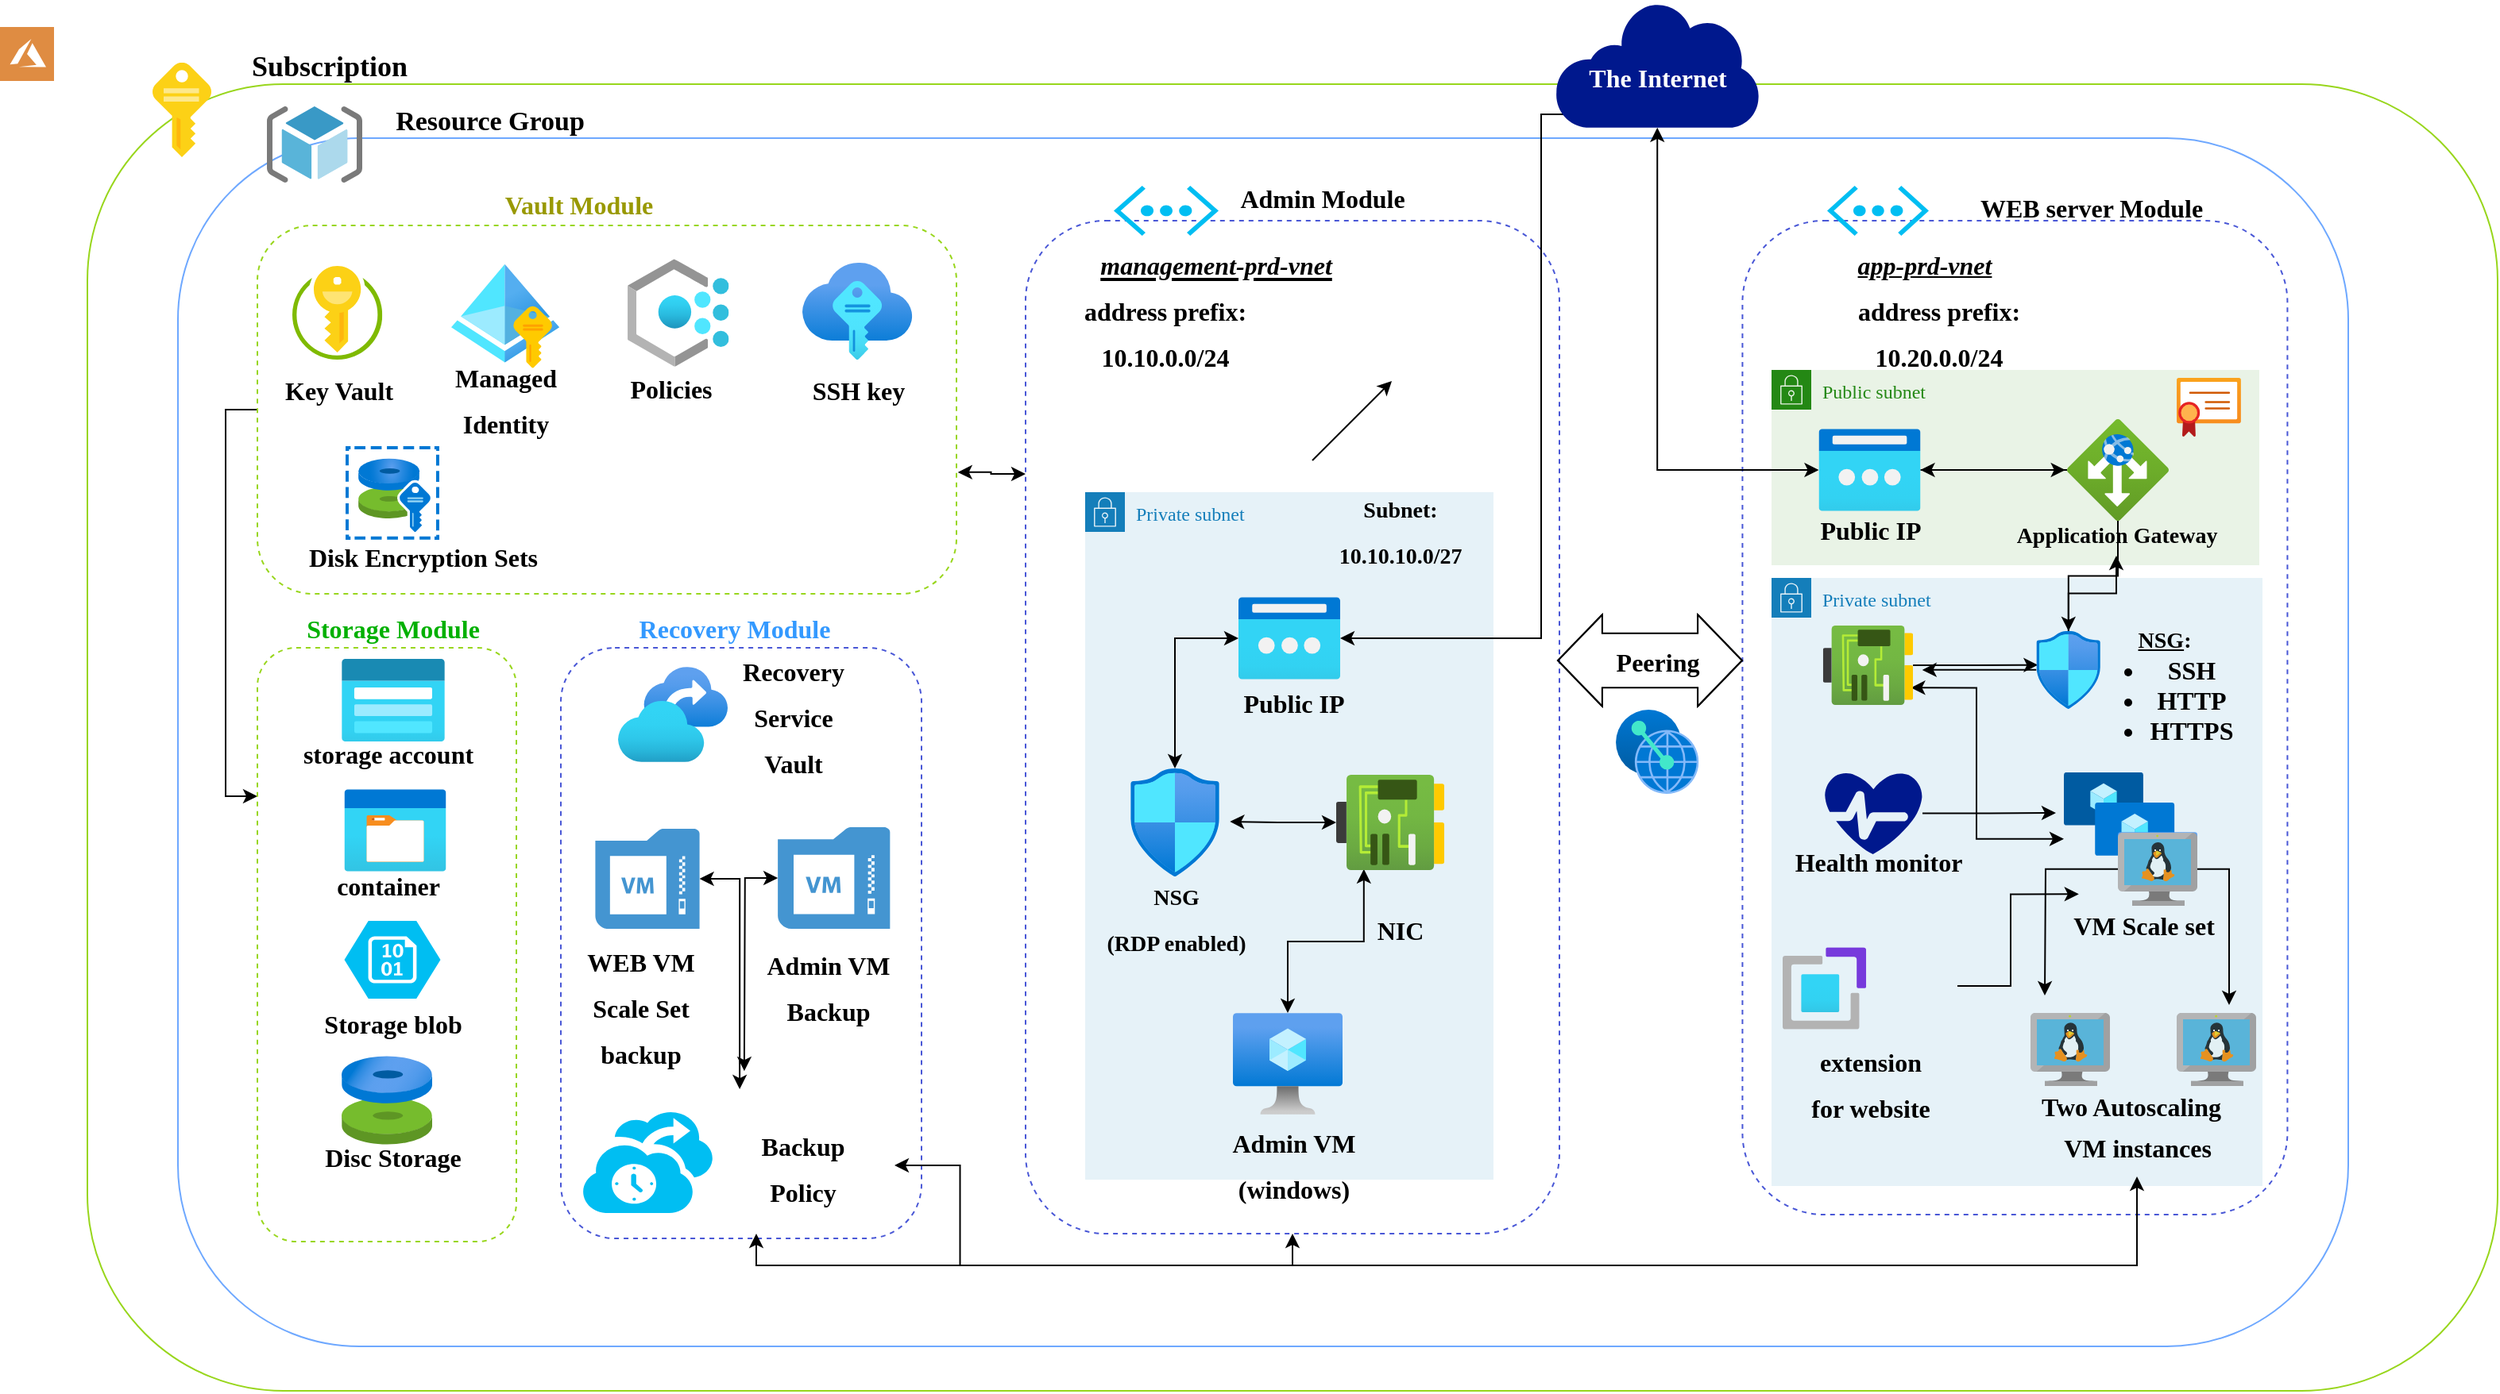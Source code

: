 <mxfile version="17.4.0" type="github">
  <diagram id="0u1oMXUC31BcrS0hXZJ0" name="Page-1">
    <mxGraphModel dx="1803" dy="1091" grid="0" gridSize="10" guides="1" tooltips="1" connect="1" arrows="1" fold="1" page="1" pageScale="1" pageWidth="1600" pageHeight="900" background="#ffffff" math="0" shadow="0">
      <root>
        <mxCell id="0" />
        <mxCell id="1" parent="0" />
        <mxCell id="B8iE8iphhaeYc5RQPvvE-131" value="Private subnet" style="points=[[0,0],[0.25,0],[0.5,0],[0.75,0],[1,0],[1,0.25],[1,0.5],[1,0.75],[1,1],[0.75,1],[0.5,1],[0.25,1],[0,1],[0,0.75],[0,0.5],[0,0.25]];outlineConnect=0;gradientColor=none;html=1;whiteSpace=wrap;fontSize=12;fontStyle=0;container=1;pointerEvents=0;collapsible=0;recursiveResize=0;shape=mxgraph.aws4.group;grIcon=mxgraph.aws4.group_security_group;grStroke=0;strokeColor=#147EBA;fillColor=#E6F2F8;verticalAlign=top;align=left;spacingLeft=30;fontColor=#147EBA;dashed=0;shadow=0;glass=0;fontFamily=Tahoma;" vertex="1" parent="1">
          <mxGeometry x="1115" y="367" width="309" height="383" as="geometry" />
        </mxCell>
        <mxCell id="B8iE8iphhaeYc5RQPvvE-126" value="Public subnet" style="points=[[0,0],[0.25,0],[0.5,0],[0.75,0],[1,0],[1,0.25],[1,0.5],[1,0.75],[1,1],[0.75,1],[0.5,1],[0.25,1],[0,1],[0,0.75],[0,0.5],[0,0.25]];outlineConnect=0;gradientColor=none;html=1;whiteSpace=wrap;fontSize=12;fontStyle=0;container=1;pointerEvents=0;collapsible=0;recursiveResize=0;shape=mxgraph.aws4.group;grIcon=mxgraph.aws4.group_security_group;grStroke=0;strokeColor=#248814;fillColor=#E9F3E6;verticalAlign=top;align=left;spacingLeft=30;fontColor=#248814;dashed=0;shadow=0;glass=0;fontFamily=Tahoma;" vertex="1" parent="1">
          <mxGeometry x="1115" y="236" width="307" height="123" as="geometry" />
        </mxCell>
        <mxCell id="B8iE8iphhaeYc5RQPvvE-2" value="" style="rounded=1;whiteSpace=wrap;html=1;fillColor=none;strokeColor=#6EA8FF;" vertex="1" parent="1">
          <mxGeometry x="112" y="90" width="1366" height="761" as="geometry" />
        </mxCell>
        <mxCell id="B8iE8iphhaeYc5RQPvvE-99" value="Private subnet" style="points=[[0,0],[0.25,0],[0.5,0],[0.75,0],[1,0],[1,0.25],[1,0.5],[1,0.75],[1,1],[0.75,1],[0.5,1],[0.25,1],[0,1],[0,0.75],[0,0.5],[0,0.25]];outlineConnect=0;gradientColor=none;html=1;whiteSpace=wrap;fontSize=12;fontStyle=0;container=1;pointerEvents=0;collapsible=0;recursiveResize=0;shape=mxgraph.aws4.group;grIcon=mxgraph.aws4.group_security_group;grStroke=0;strokeColor=#147EBA;fillColor=#E6F2F8;verticalAlign=top;align=left;spacingLeft=30;fontColor=#147EBA;dashed=0;fontFamily=Tahoma;" vertex="1" parent="1">
          <mxGeometry x="683" y="313" width="257" height="433" as="geometry" />
        </mxCell>
        <mxCell id="B8iE8iphhaeYc5RQPvvE-79" value="" style="rounded=1;whiteSpace=wrap;html=1;dashed=1;fontFamily=Tahoma;fontSize=16;fontColor=#000000;strokeColor=#4957D6;fillColor=none;" vertex="1" parent="1">
          <mxGeometry x="1096.71" y="142" width="343" height="626" as="geometry" />
        </mxCell>
        <mxCell id="B8iE8iphhaeYc5RQPvvE-3" value="" style="rounded=1;whiteSpace=wrap;html=1;strokeColor=#98D61C;fillColor=none;" vertex="1" parent="1">
          <mxGeometry x="55" y="56" width="1517" height="823" as="geometry" />
        </mxCell>
        <mxCell id="B8iE8iphhaeYc5RQPvvE-177" style="edgeStyle=orthogonalEdgeStyle;rounded=0;orthogonalLoop=1;jettySize=auto;html=1;exitX=0;exitY=0.25;exitDx=0;exitDy=0;entryX=1.002;entryY=0.67;entryDx=0;entryDy=0;entryPerimeter=0;fontFamily=Tahoma;fontSize=16;fontColor=#FFFFFF;startArrow=classic;startFill=1;" edge="1" parent="1" source="B8iE8iphhaeYc5RQPvvE-77" target="B8iE8iphhaeYc5RQPvvE-25">
          <mxGeometry relative="1" as="geometry" />
        </mxCell>
        <mxCell id="B8iE8iphhaeYc5RQPvvE-77" value="" style="rounded=1;whiteSpace=wrap;html=1;dashed=1;fontFamily=Tahoma;fontSize=16;fontColor=#000000;strokeColor=#4957D6;fillColor=none;" vertex="1" parent="1">
          <mxGeometry x="645.5" y="142" width="336" height="638" as="geometry" />
        </mxCell>
        <mxCell id="B8iE8iphhaeYc5RQPvvE-49" value="" style="rounded=1;whiteSpace=wrap;html=1;fontFamily=Courier New;fontSize=16;strokeColor=#4957D6;fillColor=none;dashed=1;" vertex="1" parent="1">
          <mxGeometry x="353" y="411" width="227" height="372" as="geometry" />
        </mxCell>
        <mxCell id="B8iE8iphhaeYc5RQPvvE-70" style="edgeStyle=orthogonalEdgeStyle;rounded=0;orthogonalLoop=1;jettySize=auto;html=1;exitX=0;exitY=0.5;exitDx=0;exitDy=0;entryX=0;entryY=0.25;entryDx=0;entryDy=0;fontFamily=Tahoma;fontSize=16;fontColor=#3399FF;" edge="1" parent="1" source="B8iE8iphhaeYc5RQPvvE-25" target="B8iE8iphhaeYc5RQPvvE-7">
          <mxGeometry relative="1" as="geometry" />
        </mxCell>
        <mxCell id="B8iE8iphhaeYc5RQPvvE-25" value="" style="rounded=1;whiteSpace=wrap;html=1;strokeColor=#98D61C;fillColor=none;dashed=1;" vertex="1" parent="1">
          <mxGeometry x="162" y="145" width="440" height="232" as="geometry" />
        </mxCell>
        <mxCell id="B8iE8iphhaeYc5RQPvvE-4" value="" style="sketch=0;aspect=fixed;html=1;points=[];align=center;image;fontSize=12;image=img/lib/mscae/Key.svg;strokeColor=#98D61C;fillColor=none;" vertex="1" parent="1">
          <mxGeometry x="96" y="42.32" width="37" height="59.68" as="geometry" />
        </mxCell>
        <mxCell id="B8iE8iphhaeYc5RQPvvE-5" value="" style="sketch=0;aspect=fixed;html=1;points=[];align=center;image;fontSize=12;image=img/lib/mscae/Key_Vaults.svg;strokeColor=#98D61C;fillColor=none;" vertex="1" parent="1">
          <mxGeometry x="184" y="170.5" width="56.64" height="59" as="geometry" />
        </mxCell>
        <mxCell id="B8iE8iphhaeYc5RQPvvE-6" value="" style="sketch=0;aspect=fixed;html=1;points=[];align=center;image;fontSize=12;image=img/lib/mscae/ResourceGroup.svg;strokeColor=#98D61C;fillColor=none;" vertex="1" parent="1">
          <mxGeometry x="168" y="70" width="60" height="48" as="geometry" />
        </mxCell>
        <mxCell id="B8iE8iphhaeYc5RQPvvE-7" value="" style="rounded=1;whiteSpace=wrap;html=1;strokeColor=#98D61C;fillColor=none;dashed=1;" vertex="1" parent="1">
          <mxGeometry x="162" y="411" width="163" height="374" as="geometry" />
        </mxCell>
        <mxCell id="B8iE8iphhaeYc5RQPvvE-8" value="" style="aspect=fixed;html=1;points=[];align=center;image;fontSize=12;image=img/lib/azure2/identity/Managed_Identities.svg;strokeColor=#98D61C;fillColor=none;" vertex="1" parent="1">
          <mxGeometry x="284" y="168" width="68" height="68" as="geometry" />
        </mxCell>
        <mxCell id="B8iE8iphhaeYc5RQPvvE-12" value="" style="verticalLabelPosition=bottom;html=1;verticalAlign=top;align=center;strokeColor=none;fillColor=#00BEF2;shape=mxgraph.azure.storage_blob;" vertex="1" parent="1">
          <mxGeometry x="216.75" y="583" width="60.5" height="49" as="geometry" />
        </mxCell>
        <mxCell id="B8iE8iphhaeYc5RQPvvE-13" value="" style="aspect=fixed;html=1;points=[];align=center;image;fontSize=12;image=img/lib/azure2/app_services/App_Service_Certificates.svg;strokeColor=#98D61C;fillColor=none;" vertex="1" parent="1">
          <mxGeometry x="1370" y="241" width="40.47" height="37" as="geometry" />
        </mxCell>
        <mxCell id="B8iE8iphhaeYc5RQPvvE-14" value="" style="verticalLabelPosition=bottom;html=1;verticalAlign=top;align=center;strokeColor=none;fillColor=#00BEF2;shape=mxgraph.azure.virtual_network;pointerEvents=1;" vertex="1" parent="1">
          <mxGeometry x="1150" y="120" width="64" height="31.5" as="geometry" />
        </mxCell>
        <mxCell id="B8iE8iphhaeYc5RQPvvE-15" value="" style="verticalLabelPosition=bottom;html=1;verticalAlign=top;align=center;strokeColor=none;fillColor=#00BEF2;shape=mxgraph.azure.virtual_network;pointerEvents=1;" vertex="1" parent="1">
          <mxGeometry x="701" y="120" width="66" height="31.5" as="geometry" />
        </mxCell>
        <mxCell id="B8iE8iphhaeYc5RQPvvE-17" value="" style="aspect=fixed;html=1;points=[];align=center;image;fontSize=12;image=img/lib/azure2/compute/Disks_Classic.svg;strokeColor=#98D61C;fillColor=none;" vertex="1" parent="1">
          <mxGeometry x="215" y="668" width="57.0" height="56.0" as="geometry" />
        </mxCell>
        <mxCell id="B8iE8iphhaeYc5RQPvvE-158" style="edgeStyle=orthogonalEdgeStyle;rounded=0;orthogonalLoop=1;jettySize=auto;html=1;entryX=0.256;entryY=0.99;entryDx=0;entryDy=0;entryPerimeter=0;fontFamily=Tahoma;fontSize=14;fontColor=#000000;startArrow=classic;startFill=1;" edge="1" parent="1" source="B8iE8iphhaeYc5RQPvvE-18" target="B8iE8iphhaeYc5RQPvvE-28">
          <mxGeometry relative="1" as="geometry" />
        </mxCell>
        <mxCell id="B8iE8iphhaeYc5RQPvvE-18" value="" style="aspect=fixed;html=1;points=[];align=center;image;fontSize=12;image=img/lib/azure2/compute/Virtual_Machine.svg;strokeColor=#98D61C;fillColor=none;" vertex="1" parent="1">
          <mxGeometry x="776" y="641" width="69" height="64" as="geometry" />
        </mxCell>
        <mxCell id="B8iE8iphhaeYc5RQPvvE-142" style="edgeStyle=orthogonalEdgeStyle;rounded=0;orthogonalLoop=1;jettySize=auto;html=1;entryX=0.976;entryY=0.783;entryDx=0;entryDy=0;entryPerimeter=0;fontFamily=Tahoma;fontSize=14;fontColor=#000000;startArrow=classic;startFill=1;" edge="1" parent="1" source="B8iE8iphhaeYc5RQPvvE-19" target="B8iE8iphhaeYc5RQPvvE-30">
          <mxGeometry relative="1" as="geometry">
            <Array as="points">
              <mxPoint x="1244" y="531" />
              <mxPoint x="1244" y="436" />
            </Array>
          </mxGeometry>
        </mxCell>
        <mxCell id="B8iE8iphhaeYc5RQPvvE-19" value="" style="aspect=fixed;html=1;points=[];align=center;image;fontSize=12;image=img/lib/azure2/compute/VM_Scale_Sets.svg;strokeColor=#98D61C;fillColor=none;" vertex="1" parent="1">
          <mxGeometry x="1299" y="489.44" width="84" height="84" as="geometry" />
        </mxCell>
        <mxCell id="B8iE8iphhaeYc5RQPvvE-21" value="" style="aspect=fixed;html=1;points=[];align=center;image;fontSize=12;image=img/lib/azure2/general/Storage_Container.svg;strokeColor=#98D61C;fillColor=none;" vertex="1" parent="1">
          <mxGeometry x="216.75" y="500" width="64" height="52" as="geometry" />
        </mxCell>
        <mxCell id="B8iE8iphhaeYc5RQPvvE-24" value="" style="aspect=fixed;html=1;points=[];align=center;image;fontSize=12;image=img/lib/azure2/management_governance/Recovery_Services_Vaults.svg;strokeColor=#98D61C;fillColor=none;" vertex="1" parent="1">
          <mxGeometry x="389" y="423" width="69" height="60" as="geometry" />
        </mxCell>
        <mxCell id="B8iE8iphhaeYc5RQPvvE-159" style="edgeStyle=orthogonalEdgeStyle;rounded=0;orthogonalLoop=1;jettySize=auto;html=1;entryX=1.119;entryY=0.492;entryDx=0;entryDy=0;entryPerimeter=0;fontFamily=Tahoma;fontSize=14;fontColor=#000000;startArrow=classic;startFill=1;" edge="1" parent="1" source="B8iE8iphhaeYc5RQPvvE-28" target="B8iE8iphhaeYc5RQPvvE-29">
          <mxGeometry relative="1" as="geometry" />
        </mxCell>
        <mxCell id="B8iE8iphhaeYc5RQPvvE-28" value="" style="aspect=fixed;html=1;points=[];align=center;image;fontSize=12;image=img/lib/azure2/networking/Network_Interfaces.svg;strokeColor=#98D61C;fillColor=none;" vertex="1" parent="1">
          <mxGeometry x="841" y="491" width="68" height="60" as="geometry" />
        </mxCell>
        <mxCell id="B8iE8iphhaeYc5RQPvvE-29" value="" style="aspect=fixed;html=1;points=[];align=center;image;fontSize=12;image=img/lib/azure2/networking/Network_Security_Groups.svg;strokeColor=#98D61C;fillColor=none;" vertex="1" parent="1">
          <mxGeometry x="711.5" y="487" width="56.0" height="68" as="geometry" />
        </mxCell>
        <mxCell id="B8iE8iphhaeYc5RQPvvE-154" style="edgeStyle=orthogonalEdgeStyle;rounded=0;orthogonalLoop=1;jettySize=auto;html=1;entryX=0.026;entryY=0.437;entryDx=0;entryDy=0;entryPerimeter=0;fontFamily=Tahoma;fontSize=14;fontColor=#000000;" edge="1" parent="1" source="B8iE8iphhaeYc5RQPvvE-30" target="B8iE8iphhaeYc5RQPvvE-31">
          <mxGeometry relative="1" as="geometry" />
        </mxCell>
        <mxCell id="B8iE8iphhaeYc5RQPvvE-30" value="" style="aspect=fixed;html=1;points=[];align=center;image;fontSize=12;image=img/lib/azure2/networking/Network_Interfaces.svg;strokeColor=#98D61C;fillColor=none;" vertex="1" parent="1">
          <mxGeometry x="1147.39" y="397" width="56.67" height="50" as="geometry" />
        </mxCell>
        <mxCell id="B8iE8iphhaeYc5RQPvvE-144" style="edgeStyle=orthogonalEdgeStyle;rounded=0;orthogonalLoop=1;jettySize=auto;html=1;fontFamily=Tahoma;fontSize=14;fontColor=#000000;" edge="1" parent="1" source="B8iE8iphhaeYc5RQPvvE-31" target="B8iE8iphhaeYc5RQPvvE-130">
          <mxGeometry relative="1" as="geometry" />
        </mxCell>
        <mxCell id="B8iE8iphhaeYc5RQPvvE-155" style="edgeStyle=orthogonalEdgeStyle;rounded=0;orthogonalLoop=1;jettySize=auto;html=1;fontFamily=Tahoma;fontSize=14;fontColor=#000000;" edge="1" parent="1" source="B8iE8iphhaeYc5RQPvvE-31">
          <mxGeometry relative="1" as="geometry">
            <mxPoint x="1209.857" y="424.94" as="targetPoint" />
          </mxGeometry>
        </mxCell>
        <mxCell id="B8iE8iphhaeYc5RQPvvE-31" value="" style="aspect=fixed;html=1;points=[];align=center;image;fontSize=12;image=img/lib/azure2/networking/Network_Security_Groups.svg;strokeColor=#98D61C;fillColor=none;" vertex="1" parent="1">
          <mxGeometry x="1281.65" y="400.44" width="40.35" height="49" as="geometry" />
        </mxCell>
        <mxCell id="B8iE8iphhaeYc5RQPvvE-145" style="edgeStyle=orthogonalEdgeStyle;rounded=0;orthogonalLoop=1;jettySize=auto;html=1;fontFamily=Tahoma;fontSize=14;fontColor=#000000;" edge="1" parent="1" source="B8iE8iphhaeYc5RQPvvE-32" target="B8iE8iphhaeYc5RQPvvE-128">
          <mxGeometry relative="1" as="geometry" />
        </mxCell>
        <mxCell id="B8iE8iphhaeYc5RQPvvE-150" style="edgeStyle=orthogonalEdgeStyle;rounded=0;orthogonalLoop=1;jettySize=auto;html=1;fontFamily=Tahoma;fontSize=14;fontColor=#000000;" edge="1" parent="1" source="B8iE8iphhaeYc5RQPvvE-32" target="B8iE8iphhaeYc5RQPvvE-31">
          <mxGeometry relative="1" as="geometry" />
        </mxCell>
        <mxCell id="B8iE8iphhaeYc5RQPvvE-32" value="" style="aspect=fixed;html=1;points=[];align=center;image;fontSize=12;image=img/lib/azure2/networking/Application_Gateways.svg;strokeColor=#98D61C;fillColor=none;" vertex="1" parent="1">
          <mxGeometry x="1301" y="267" width="64" height="64" as="geometry" />
        </mxCell>
        <mxCell id="B8iE8iphhaeYc5RQPvvE-34" value="" style="aspect=fixed;html=1;points=[];align=center;image;fontSize=12;image=img/lib/azure2/management_governance/Policy.svg;strokeColor=#98D61C;fillColor=none;" vertex="1" parent="1">
          <mxGeometry x="395" y="166" width="63.75" height="68" as="geometry" />
        </mxCell>
        <mxCell id="B8iE8iphhaeYc5RQPvvE-35" value="&lt;font style=&quot;font-size: 16px&quot; face=&quot;Tahoma&quot;&gt;Policies&lt;/font&gt;" style="text;strokeColor=none;fillColor=none;html=1;fontSize=24;fontStyle=1;verticalAlign=middle;align=center;" vertex="1" parent="1">
          <mxGeometry x="389" y="236" width="66" height="20" as="geometry" />
        </mxCell>
        <mxCell id="B8iE8iphhaeYc5RQPvvE-36" value="&lt;font style=&quot;font-size: 16px ; line-height: 0.5&quot;&gt;&lt;font face=&quot;Tahoma&quot;&gt;Managed&lt;br&gt;Identity&lt;/font&gt;&lt;br&gt;&lt;/font&gt;" style="text;strokeColor=none;fillColor=none;html=1;fontSize=24;fontStyle=1;verticalAlign=middle;align=center;horizontal=1;" vertex="1" parent="1">
          <mxGeometry x="269" y="236.5" width="97" height="33" as="geometry" />
        </mxCell>
        <mxCell id="B8iE8iphhaeYc5RQPvvE-37" value="" style="aspect=fixed;html=1;points=[];align=center;image;fontSize=12;image=img/lib/azure2/other/SSH_Keys.svg;fontFamily=Courier New;strokeColor=#98D61C;fillColor=none;" vertex="1" parent="1">
          <mxGeometry x="505" y="168.5" width="69.13" height="61" as="geometry" />
        </mxCell>
        <mxCell id="B8iE8iphhaeYc5RQPvvE-38" value="&lt;p style=&quot;line-height: 0 ; font-size: 16px&quot;&gt;&lt;font face=&quot;Tahoma&quot;&gt;SSH key&lt;/font&gt;&lt;/p&gt;" style="text;strokeColor=none;fillColor=none;html=1;fontSize=24;fontStyle=1;verticalAlign=middle;align=center;fontFamily=Courier New;" vertex="1" parent="1">
          <mxGeometry x="489.57" y="229.5" width="100" height="40" as="geometry" />
        </mxCell>
        <mxCell id="B8iE8iphhaeYc5RQPvvE-39" value="" style="aspect=fixed;html=1;points=[];align=center;image;fontSize=12;image=img/lib/azure2/other/Peering_Service.svg;fontFamily=Courier New;strokeColor=#98D61C;fillColor=none;" vertex="1" parent="1">
          <mxGeometry x="1017" y="450" width="52.23" height="53" as="geometry" />
        </mxCell>
        <mxCell id="B8iE8iphhaeYc5RQPvvE-41" value="" style="aspect=fixed;html=1;points=[];align=center;image;fontSize=12;image=img/lib/azure2/storage/Storage_Accounts_Classic.svg;fontFamily=Courier New;strokeColor=#98D61C;fillColor=none;" vertex="1" parent="1">
          <mxGeometry x="215" y="418" width="65" height="52" as="geometry" />
        </mxCell>
        <mxCell id="B8iE8iphhaeYc5RQPvvE-45" value="" style="sketch=0;pointerEvents=1;shadow=0;dashed=0;html=1;strokeColor=none;fillColor=#DF8C42;labelPosition=center;verticalLabelPosition=bottom;verticalAlign=top;align=center;outlineConnect=0;shape=mxgraph.veeam2.azure;fontFamily=Courier New;fontSize=16;" vertex="1" parent="1">
          <mxGeometry y="20" width="34" height="34" as="geometry" />
        </mxCell>
        <mxCell id="B8iE8iphhaeYc5RQPvvE-46" value="" style="verticalLabelPosition=bottom;html=1;verticalAlign=top;align=center;strokeColor=none;fillColor=#00BEF2;shape=mxgraph.azure.backup_service;fontFamily=Courier New;fontSize=16;" vertex="1" parent="1">
          <mxGeometry x="366" y="702" width="83" height="65" as="geometry" />
        </mxCell>
        <mxCell id="B8iE8iphhaeYc5RQPvvE-174" style="edgeStyle=orthogonalEdgeStyle;rounded=0;orthogonalLoop=1;jettySize=auto;html=1;entryX=0.16;entryY=-0.058;entryDx=0;entryDy=0;entryPerimeter=0;fontFamily=Tahoma;fontSize=16;fontColor=#FFFFFF;startArrow=classic;startFill=1;" edge="1" parent="1" source="B8iE8iphhaeYc5RQPvvE-47" target="B8iE8iphhaeYc5RQPvvE-73">
          <mxGeometry relative="1" as="geometry" />
        </mxCell>
        <mxCell id="B8iE8iphhaeYc5RQPvvE-47" value="" style="shadow=0;dashed=0;html=1;strokeColor=none;fillColor=#4495D1;labelPosition=center;verticalLabelPosition=bottom;verticalAlign=top;align=center;outlineConnect=0;shape=mxgraph.veeam.2d.vm_backup;fontFamily=Courier New;fontSize=16;" vertex="1" parent="1">
          <mxGeometry x="374.7" y="525" width="65.59" height="63" as="geometry" />
        </mxCell>
        <mxCell id="B8iE8iphhaeYc5RQPvvE-175" style="edgeStyle=orthogonalEdgeStyle;rounded=0;orthogonalLoop=1;jettySize=auto;html=1;fontFamily=Tahoma;fontSize=16;fontColor=#FFFFFF;startArrow=classic;startFill=1;" edge="1" parent="1" source="B8iE8iphhaeYc5RQPvvE-48">
          <mxGeometry relative="1" as="geometry">
            <mxPoint x="468.429" y="677.571" as="targetPoint" />
          </mxGeometry>
        </mxCell>
        <mxCell id="B8iE8iphhaeYc5RQPvvE-48" value="" style="shadow=0;dashed=0;html=1;strokeColor=none;fillColor=#4495D1;labelPosition=center;verticalLabelPosition=bottom;verticalAlign=top;align=center;outlineConnect=0;shape=mxgraph.veeam.2d.vm_backup;fontFamily=Courier New;fontSize=16;" vertex="1" parent="1">
          <mxGeometry x="489.57" y="524" width="70.6" height="64" as="geometry" />
        </mxCell>
        <mxCell id="B8iE8iphhaeYc5RQPvvE-50" value="&lt;blockquote&gt;&lt;font face=&quot;Tahoma&quot;&gt;&lt;font style=&quot;font-size: 16px&quot;&gt;storage&amp;nbsp;&lt;/font&gt;&lt;font style=&quot;font-size: 16px&quot;&gt;account&lt;/font&gt;&lt;/font&gt;&lt;/blockquote&gt;" style="text;strokeColor=none;fillColor=none;html=1;fontSize=24;fontStyle=1;verticalAlign=middle;align=center;dashed=1;fontFamily=Courier New;" vertex="1" parent="1">
          <mxGeometry x="168.5" y="453" width="150" height="47" as="geometry" />
        </mxCell>
        <mxCell id="B8iE8iphhaeYc5RQPvvE-51" value="&lt;blockquote&gt;&lt;font face=&quot;Tahoma&quot;&gt;&lt;span style=&quot;font-size: 16px&quot;&gt;container&lt;/span&gt;&lt;/font&gt;&lt;/blockquote&gt;" style="text;strokeColor=none;fillColor=none;html=1;fontSize=24;fontStyle=1;verticalAlign=middle;align=center;dashed=1;fontFamily=Courier New;" vertex="1" parent="1">
          <mxGeometry x="168.5" y="536" width="150" height="47" as="geometry" />
        </mxCell>
        <mxCell id="B8iE8iphhaeYc5RQPvvE-52" value="&lt;blockquote&gt;&lt;font face=&quot;Tahoma&quot;&gt;&lt;span style=&quot;font-size: 16px&quot;&gt;Storage blob&lt;/span&gt;&lt;/font&gt;&lt;/blockquote&gt;" style="text;strokeColor=none;fillColor=none;html=1;fontSize=24;fontStyle=1;verticalAlign=middle;align=center;dashed=1;fontFamily=Courier New;" vertex="1" parent="1">
          <mxGeometry x="172" y="623" width="150" height="47" as="geometry" />
        </mxCell>
        <mxCell id="B8iE8iphhaeYc5RQPvvE-53" value="&lt;blockquote&gt;&lt;font face=&quot;Tahoma&quot;&gt;&lt;span style=&quot;font-size: 16px&quot;&gt;Disc Storage&lt;/span&gt;&lt;/font&gt;&lt;/blockquote&gt;" style="text;strokeColor=none;fillColor=none;html=1;fontSize=24;fontStyle=1;verticalAlign=middle;align=center;dashed=1;fontFamily=Courier New;" vertex="1" parent="1">
          <mxGeometry x="172" y="707" width="150" height="47" as="geometry" />
        </mxCell>
        <mxCell id="B8iE8iphhaeYc5RQPvvE-55" value="&lt;font style=&quot;font-size: 16px&quot; color=&quot;#02b002&quot;&gt;Storage Module&lt;/font&gt;" style="text;strokeColor=none;fillColor=none;html=1;fontSize=24;fontStyle=1;verticalAlign=middle;align=center;dashed=1;fontFamily=Tahoma;" vertex="1" parent="1">
          <mxGeometry x="197" y="377" width="100" height="40" as="geometry" />
        </mxCell>
        <mxCell id="B8iE8iphhaeYc5RQPvvE-56" value="&lt;font color=&quot;#999900&quot; style=&quot;font-size: 16px&quot;&gt;Vault Module&lt;/font&gt;" style="text;strokeColor=none;fillColor=none;html=1;fontSize=24;fontStyle=1;verticalAlign=middle;align=center;dashed=1;fontFamily=Tahoma;fontColor=#02B002;" vertex="1" parent="1">
          <mxGeometry x="272" y="102" width="183" height="56" as="geometry" />
        </mxCell>
        <mxCell id="B8iE8iphhaeYc5RQPvvE-62" value="&lt;font style=&quot;font-size: 16px&quot; face=&quot;Tahoma&quot;&gt;Key Vault&lt;/font&gt;" style="text;strokeColor=none;fillColor=none;html=1;fontSize=24;fontStyle=1;verticalAlign=middle;align=center;" vertex="1" parent="1">
          <mxGeometry x="174.64" y="236.5" width="77.36" height="20" as="geometry" />
        </mxCell>
        <mxCell id="B8iE8iphhaeYc5RQPvvE-64" value="" style="aspect=fixed;html=1;points=[];align=center;image;fontSize=12;image=img/lib/azure2/compute/Disk_Encryption_Sets.svg;dashed=1;fontFamily=Tahoma;fontColor=#999900;strokeColor=#4957D6;fillColor=none;" vertex="1" parent="1">
          <mxGeometry x="217.5" y="284" width="59" height="59" as="geometry" />
        </mxCell>
        <mxCell id="B8iE8iphhaeYc5RQPvvE-65" value="&lt;font color=&quot;#000000&quot; style=&quot;font-size: 16px&quot;&gt;Disk Encryption Sets&lt;/font&gt;" style="text;strokeColor=none;fillColor=none;html=1;fontSize=24;fontStyle=1;verticalAlign=middle;align=center;dashed=1;fontFamily=Tahoma;fontColor=#999900;" vertex="1" parent="1">
          <mxGeometry x="180" y="331" width="172" height="42" as="geometry" />
        </mxCell>
        <mxCell id="B8iE8iphhaeYc5RQPvvE-66" value="&lt;font style=&quot;font-size: 17px&quot;&gt;Resource Group&lt;/font&gt;" style="text;strokeColor=none;fillColor=none;html=1;fontSize=24;fontStyle=1;verticalAlign=middle;align=center;dashed=1;fontFamily=Tahoma;fontColor=#000000;" vertex="1" parent="1">
          <mxGeometry x="201" y="57.5" width="213" height="39" as="geometry" />
        </mxCell>
        <mxCell id="B8iE8iphhaeYc5RQPvvE-68" value="&lt;font style=&quot;font-size: 18px&quot;&gt;Subscription&lt;/font&gt;" style="text;strokeColor=none;fillColor=none;html=1;fontSize=22;fontStyle=1;verticalAlign=middle;align=center;dashed=1;fontFamily=Tahoma;fontColor=#000000;" vertex="1" parent="1">
          <mxGeometry x="116" y="25" width="181" height="37" as="geometry" />
        </mxCell>
        <mxCell id="B8iE8iphhaeYc5RQPvvE-69" value="&lt;font style=&quot;font-size: 16px&quot; color=&quot;#3399ff&quot;&gt;Recovery Module&lt;/font&gt;" style="text;strokeColor=none;fillColor=none;html=1;fontSize=24;fontStyle=1;verticalAlign=middle;align=center;dashed=1;fontFamily=Tahoma;fontColor=#000000;" vertex="1" parent="1">
          <mxGeometry x="342" y="379" width="239" height="36" as="geometry" />
        </mxCell>
        <mxCell id="B8iE8iphhaeYc5RQPvvE-71" value="&lt;font style=&quot;font-size: 16px&quot; color=&quot;#000000&quot;&gt;Recovery&lt;br&gt;Service&lt;br&gt;Vault&lt;/font&gt;" style="text;strokeColor=none;fillColor=none;html=1;fontSize=24;fontStyle=1;verticalAlign=middle;align=center;dashed=1;fontFamily=Tahoma;fontColor=#3399FF;" vertex="1" parent="1">
          <mxGeometry x="455" y="411" width="87" height="84" as="geometry" />
        </mxCell>
        <mxCell id="B8iE8iphhaeYc5RQPvvE-72" value="&lt;font style=&quot;font-size: 16px&quot;&gt;&lt;span style=&quot;color: rgb(0 , 0 , 0)&quot;&gt;WEB VM&lt;/span&gt;&lt;br style=&quot;color: rgb(0 , 0 , 0)&quot;&gt;&lt;span style=&quot;color: rgb(0 , 0 , 0)&quot;&gt;Scale Set&lt;/span&gt;&lt;br style=&quot;color: rgb(0 , 0 , 0)&quot;&gt;&lt;span style=&quot;color: rgb(0 , 0 , 0)&quot;&gt;backup&lt;/span&gt;&lt;br&gt;&lt;/font&gt;" style="text;strokeColor=none;fillColor=none;html=1;fontSize=24;fontStyle=1;verticalAlign=middle;align=center;dashed=1;fontFamily=Tahoma;fontColor=#3399FF;" vertex="1" parent="1">
          <mxGeometry x="356.79" y="603" width="92.21" height="65" as="geometry" />
        </mxCell>
        <mxCell id="B8iE8iphhaeYc5RQPvvE-169" style="edgeStyle=orthogonalEdgeStyle;rounded=0;orthogonalLoop=1;jettySize=auto;html=1;entryX=0.5;entryY=1;entryDx=0;entryDy=0;fontFamily=Tahoma;fontSize=16;fontColor=#FFFFFF;startArrow=classic;startFill=1;" edge="1" parent="1" source="B8iE8iphhaeYc5RQPvvE-73" target="B8iE8iphhaeYc5RQPvvE-77">
          <mxGeometry relative="1" as="geometry" />
        </mxCell>
        <mxCell id="B8iE8iphhaeYc5RQPvvE-171" style="edgeStyle=orthogonalEdgeStyle;rounded=0;orthogonalLoop=1;jettySize=auto;html=1;exitX=0.25;exitY=1;exitDx=0;exitDy=0;entryX=0.5;entryY=1;entryDx=0;entryDy=0;fontFamily=Tahoma;fontSize=16;fontColor=#FFFFFF;startArrow=classic;startFill=1;" edge="1" parent="1" source="B8iE8iphhaeYc5RQPvvE-73" target="B8iE8iphhaeYc5RQPvvE-118">
          <mxGeometry relative="1" as="geometry" />
        </mxCell>
        <mxCell id="B8iE8iphhaeYc5RQPvvE-73" value="&lt;font style=&quot;font-size: 16px&quot; color=&quot;#000000&quot;&gt;Backup &lt;br&gt;Policy&lt;/font&gt;" style="text;strokeColor=none;fillColor=none;html=1;fontSize=24;fontStyle=1;verticalAlign=middle;align=center;dashed=1;fontFamily=Tahoma;fontColor=#3399FF;" vertex="1" parent="1">
          <mxGeometry x="447" y="694" width="116" height="86" as="geometry" />
        </mxCell>
        <mxCell id="B8iE8iphhaeYc5RQPvvE-74" value="&lt;font style=&quot;font-size: 16px&quot;&gt;Admin VM&lt;br&gt;Backup&lt;/font&gt;" style="text;strokeColor=none;fillColor=none;html=1;fontSize=24;fontStyle=1;verticalAlign=middle;align=center;dashed=1;fontFamily=Tahoma;fontColor=#000000;" vertex="1" parent="1">
          <mxGeometry x="471" y="603" width="100" height="40" as="geometry" />
        </mxCell>
        <mxCell id="B8iE8iphhaeYc5RQPvvE-162" style="edgeStyle=orthogonalEdgeStyle;rounded=0;orthogonalLoop=1;jettySize=auto;html=1;fontFamily=Tahoma;fontSize=14;fontColor=#000000;startArrow=classic;startFill=1;" edge="1" parent="1" source="B8iE8iphhaeYc5RQPvvE-75" target="B8iE8iphhaeYc5RQPvvE-29">
          <mxGeometry relative="1" as="geometry" />
        </mxCell>
        <mxCell id="B8iE8iphhaeYc5RQPvvE-163" style="edgeStyle=orthogonalEdgeStyle;rounded=0;orthogonalLoop=1;jettySize=auto;html=1;fontFamily=Tahoma;fontSize=14;fontColor=#000000;startArrow=classic;startFill=1;" edge="1" parent="1" source="B8iE8iphhaeYc5RQPvvE-75">
          <mxGeometry relative="1" as="geometry">
            <mxPoint x="1000" y="75" as="targetPoint" />
            <Array as="points">
              <mxPoint x="970" y="405" />
              <mxPoint x="970" y="75" />
            </Array>
          </mxGeometry>
        </mxCell>
        <mxCell id="B8iE8iphhaeYc5RQPvvE-75" value="" style="aspect=fixed;html=1;points=[];align=center;image;fontSize=12;image=img/lib/azure2/networking/Public_IP_Addresses_Classic.svg;dashed=1;fontFamily=Tahoma;fontColor=#000000;strokeColor=#4957D6;fillColor=none;" vertex="1" parent="1">
          <mxGeometry x="779.5" y="379" width="64" height="52" as="geometry" />
        </mxCell>
        <mxCell id="B8iE8iphhaeYc5RQPvvE-76" value="" style="sketch=0;aspect=fixed;pointerEvents=1;shadow=0;dashed=0;html=1;strokeColor=none;labelPosition=center;verticalLabelPosition=bottom;verticalAlign=top;align=center;fillColor=#00188D;shape=mxgraph.mscae.enterprise.internet;fontFamily=Tahoma;fontSize=16;fontColor=#000000;" vertex="1" parent="1">
          <mxGeometry x="978.76" y="3.6" width="128.71" height="79.8" as="geometry" />
        </mxCell>
        <mxCell id="B8iE8iphhaeYc5RQPvvE-86" value="" style="shape=flexArrow;endArrow=classic;startArrow=classic;html=1;rounded=0;fontFamily=Tahoma;fontSize=16;fontColor=#000000;width=34.286;endSize=8.986;endWidth=22.449;startWidth=22.449;startSize=8.986;" edge="1" parent="1">
          <mxGeometry width="100" height="100" relative="1" as="geometry">
            <mxPoint x="980" y="419" as="sourcePoint" />
            <mxPoint x="1097" y="419" as="targetPoint" />
            <Array as="points">
              <mxPoint x="1047" y="419" />
            </Array>
          </mxGeometry>
        </mxCell>
        <mxCell id="B8iE8iphhaeYc5RQPvvE-87" value="&lt;font style=&quot;font-size: 16px&quot;&gt;Peering&lt;/font&gt;" style="text;strokeColor=none;fillColor=none;html=1;fontSize=24;fontStyle=1;verticalAlign=middle;align=center;dashed=1;fontFamily=Tahoma;fontColor=#000000;" vertex="1" parent="1">
          <mxGeometry x="1008" y="405" width="69" height="26" as="geometry" />
        </mxCell>
        <mxCell id="B8iE8iphhaeYc5RQPvvE-91" value="&lt;font style=&quot;font-size: 16px&quot;&gt;Admin Module&lt;/font&gt;" style="text;strokeColor=none;fillColor=none;html=1;fontSize=24;fontStyle=1;verticalAlign=middle;align=center;dashed=1;fontFamily=Tahoma;fontColor=#000000;" vertex="1" parent="1">
          <mxGeometry x="782" y="106" width="100" height="40" as="geometry" />
        </mxCell>
        <mxCell id="B8iE8iphhaeYc5RQPvvE-92" value="&lt;font style=&quot;font-size: 16px&quot;&gt;WEB server Module&lt;/font&gt;" style="text;strokeColor=none;fillColor=none;html=1;fontSize=24;fontStyle=1;verticalAlign=middle;align=center;dashed=1;fontFamily=Tahoma;fontColor=#000000;" vertex="1" parent="1">
          <mxGeometry x="1234" y="112" width="164" height="39.5" as="geometry" />
        </mxCell>
        <mxCell id="B8iE8iphhaeYc5RQPvvE-93" value="&lt;font style=&quot;font-size: 16px&quot;&gt;&lt;span&gt;management-prd-vnet&lt;/span&gt;&lt;/font&gt;" style="text;strokeColor=none;fillColor=none;html=1;fontSize=24;fontStyle=7;verticalAlign=middle;align=center;dashed=1;fontFamily=Tahoma;fontColor=#000000;" vertex="1" parent="1">
          <mxGeometry x="676" y="154" width="177" height="27" as="geometry" />
        </mxCell>
        <mxCell id="B8iE8iphhaeYc5RQPvvE-94" value="&lt;font style=&quot;font-size: 16px&quot;&gt;&lt;u&gt;&lt;i&gt;app-prd-vnet&lt;/i&gt;&lt;/u&gt;&lt;/font&gt;" style="text;strokeColor=none;fillColor=none;html=1;fontSize=24;fontStyle=1;verticalAlign=middle;align=center;dashed=1;fontFamily=Tahoma;fontColor=#000000;" vertex="1" parent="1">
          <mxGeometry x="1122" y="154" width="177" height="27" as="geometry" />
        </mxCell>
        <mxCell id="B8iE8iphhaeYc5RQPvvE-95" value="&lt;font style=&quot;font-size: 16px&quot;&gt;address prefix:&lt;br&gt;10.10.0.0/24&lt;br&gt;&lt;/font&gt;" style="text;strokeColor=none;fillColor=none;html=1;fontSize=24;fontStyle=1;verticalAlign=middle;align=center;dashed=1;fontFamily=Tahoma;fontColor=#000000;" vertex="1" parent="1">
          <mxGeometry x="663.5" y="181" width="139.5" height="60" as="geometry" />
        </mxCell>
        <mxCell id="B8iE8iphhaeYc5RQPvvE-96" value="&lt;font style=&quot;font-size: 16px&quot;&gt;address prefix:&lt;br&gt;10.20.0.0/24&lt;br&gt;&lt;/font&gt;" style="text;strokeColor=none;fillColor=none;html=1;fontSize=24;fontStyle=1;verticalAlign=middle;align=center;dashed=1;fontFamily=Tahoma;fontColor=#000000;" vertex="1" parent="1">
          <mxGeometry x="1150" y="181" width="139.5" height="60" as="geometry" />
        </mxCell>
        <mxCell id="B8iE8iphhaeYc5RQPvvE-104" value="" style="aspect=fixed;html=1;points=[];align=center;image;fontSize=12;image=img/lib/azure2/general/Extensions.svg;shadow=0;glass=0;dashed=1;fontFamily=Tahoma;fontColor=#000000;strokeColor=#4957D6;fillColor=none;" vertex="1" parent="1">
          <mxGeometry x="1122" y="599.62" width="52.58" height="51.77" as="geometry" />
        </mxCell>
        <mxCell id="B8iE8iphhaeYc5RQPvvE-137" value="" style="edgeStyle=orthogonalEdgeStyle;rounded=0;orthogonalLoop=1;jettySize=auto;html=1;fontFamily=Tahoma;fontSize=14;fontColor=#000000;" edge="1" parent="1" source="B8iE8iphhaeYc5RQPvvE-105">
          <mxGeometry relative="1" as="geometry">
            <mxPoint x="1294" y="515" as="targetPoint" />
          </mxGeometry>
        </mxCell>
        <mxCell id="B8iE8iphhaeYc5RQPvvE-105" value="" style="sketch=0;aspect=fixed;pointerEvents=1;shadow=0;dashed=0;html=1;strokeColor=none;labelPosition=center;verticalLabelPosition=bottom;verticalAlign=top;align=center;fillColor=#00188D;shape=mxgraph.azure.health_monitoring;glass=0;fontFamily=Tahoma;fontSize=16;fontColor=#000000;" vertex="1" parent="1">
          <mxGeometry x="1148.63" y="489.44" width="61.37" height="51.55" as="geometry" />
        </mxCell>
        <mxCell id="B8iE8iphhaeYc5RQPvvE-106" value="&lt;font style=&quot;font-size: 16px&quot;&gt;extension&lt;br&gt;for website&lt;br&gt;&lt;/font&gt;" style="text;strokeColor=none;fillColor=none;html=1;fontSize=24;fontStyle=1;verticalAlign=middle;align=center;shadow=0;glass=0;dashed=1;fontFamily=Tahoma;fontColor=#000000;" vertex="1" parent="1">
          <mxGeometry x="1127" y="670" width="99.5" height="27" as="geometry" />
        </mxCell>
        <mxCell id="B8iE8iphhaeYc5RQPvvE-107" value="&lt;font style=&quot;font-size: 16px&quot;&gt;Health monitor&lt;/font&gt;" style="text;strokeColor=none;fillColor=none;html=1;fontSize=24;fontStyle=1;verticalAlign=middle;align=center;shadow=0;glass=0;dashed=1;fontFamily=Tahoma;fontColor=#000000;" vertex="1" parent="1">
          <mxGeometry x="1132" y="524" width="100" height="40" as="geometry" />
        </mxCell>
        <mxCell id="B8iE8iphhaeYc5RQPvvE-139" style="edgeStyle=orthogonalEdgeStyle;rounded=0;orthogonalLoop=1;jettySize=auto;html=1;fontFamily=Tahoma;fontSize=14;fontColor=#000000;" edge="1" parent="1" source="B8iE8iphhaeYc5RQPvvE-111">
          <mxGeometry relative="1" as="geometry">
            <mxPoint x="1287" y="630" as="targetPoint" />
          </mxGeometry>
        </mxCell>
        <mxCell id="B8iE8iphhaeYc5RQPvvE-140" style="edgeStyle=orthogonalEdgeStyle;rounded=0;orthogonalLoop=1;jettySize=auto;html=1;fontFamily=Tahoma;fontSize=14;fontColor=#000000;" edge="1" parent="1" source="B8iE8iphhaeYc5RQPvvE-111">
          <mxGeometry relative="1" as="geometry">
            <mxPoint x="1403" y="636" as="targetPoint" />
            <Array as="points">
              <mxPoint x="1403" y="550" />
            </Array>
          </mxGeometry>
        </mxCell>
        <mxCell id="B8iE8iphhaeYc5RQPvvE-111" value="" style="sketch=0;aspect=fixed;html=1;points=[];align=center;image;fontSize=12;image=img/lib/mscae/VM_Linux.svg;shadow=0;glass=0;dashed=1;fontFamily=Tahoma;fontColor=#000000;strokeColor=#4957D6;fillColor=none;" vertex="1" parent="1">
          <mxGeometry x="1333" y="527.44" width="50" height="46" as="geometry" />
        </mxCell>
        <mxCell id="B8iE8iphhaeYc5RQPvvE-112" value="" style="sketch=0;aspect=fixed;html=1;points=[];align=center;image;fontSize=12;image=img/lib/mscae/VM_Linux.svg;shadow=0;glass=0;dashed=1;fontFamily=Tahoma;fontColor=#000000;strokeColor=#4957D6;fillColor=none;" vertex="1" parent="1">
          <mxGeometry x="1370" y="641" width="50" height="46" as="geometry" />
        </mxCell>
        <mxCell id="B8iE8iphhaeYc5RQPvvE-113" value="" style="sketch=0;aspect=fixed;html=1;points=[];align=center;image;fontSize=12;image=img/lib/mscae/VM_Linux.svg;shadow=0;glass=0;dashed=1;fontFamily=Tahoma;fontColor=#000000;strokeColor=#4957D6;fillColor=none;" vertex="1" parent="1">
          <mxGeometry x="1278" y="641" width="50" height="46" as="geometry" />
        </mxCell>
        <mxCell id="B8iE8iphhaeYc5RQPvvE-115" value="&lt;font style=&quot;font-size: 16px&quot;&gt;VM Scale set&lt;/font&gt;" style="text;strokeColor=none;fillColor=none;html=1;fontSize=24;fontStyle=1;verticalAlign=middle;align=center;shadow=0;glass=0;dashed=1;fontFamily=Tahoma;fontColor=#000000;" vertex="1" parent="1">
          <mxGeometry x="1299" y="564" width="100" height="40" as="geometry" />
        </mxCell>
        <mxCell id="B8iE8iphhaeYc5RQPvvE-116" value="&lt;font style=&quot;font-size: 16px&quot;&gt;Two Autoscaling&lt;br&gt;&lt;br&gt;&lt;/font&gt;" style="text;strokeColor=none;fillColor=none;html=1;fontSize=24;fontStyle=1;verticalAlign=middle;align=center;shadow=0;glass=0;dashed=1;fontFamily=Tahoma;fontColor=#000000;" vertex="1" parent="1">
          <mxGeometry x="1266.75" y="704" width="148.5" height="16" as="geometry" />
        </mxCell>
        <mxCell id="B8iE8iphhaeYc5RQPvvE-118" value="&lt;span style=&quot;font-size: 16px&quot;&gt;VM instances&lt;/span&gt;" style="text;strokeColor=none;fillColor=none;html=1;fontSize=24;fontStyle=1;verticalAlign=middle;align=center;shadow=0;glass=0;dashed=1;fontFamily=Tahoma;fontColor=#000000;" vertex="1" parent="1">
          <mxGeometry x="1295" y="704" width="100" height="40" as="geometry" />
        </mxCell>
        <mxCell id="B8iE8iphhaeYc5RQPvvE-138" style="edgeStyle=orthogonalEdgeStyle;rounded=0;orthogonalLoop=1;jettySize=auto;html=1;entryX=0.094;entryY=0.054;entryDx=0;entryDy=0;entryPerimeter=0;fontFamily=Tahoma;fontSize=14;fontColor=#000000;" edge="1" parent="1" source="B8iE8iphhaeYc5RQPvvE-120" target="B8iE8iphhaeYc5RQPvvE-115">
          <mxGeometry relative="1" as="geometry" />
        </mxCell>
        <mxCell id="B8iE8iphhaeYc5RQPvvE-120" value="" style="shape=image;html=1;verticalAlign=top;verticalLabelPosition=bottom;labelBackgroundColor=#ffffff;imageAspect=0;aspect=fixed;image=https://cdn0.iconfinder.com/data/icons/file-format-vol-7-1/512/35-128.png;shadow=0;glass=0;dashed=1;fontFamily=Tahoma;fontSize=16;fontColor=#000000;strokeColor=#4957D6;fillColor=none;" vertex="1" parent="1">
          <mxGeometry x="1182" y="599" width="50" height="50" as="geometry" />
        </mxCell>
        <mxCell id="B8iE8iphhaeYc5RQPvvE-121" value="&lt;font style=&quot;font-size: 16px&quot;&gt;Admin VM&lt;br&gt;(windows)&lt;/font&gt;" style="text;strokeColor=none;fillColor=none;html=1;fontSize=24;fontStyle=1;verticalAlign=middle;align=center;shadow=0;glass=0;dashed=1;fontFamily=Tahoma;fontColor=#000000;" vertex="1" parent="1">
          <mxGeometry x="763.5" y="714.5" width="100" height="40" as="geometry" />
        </mxCell>
        <mxCell id="B8iE8iphhaeYc5RQPvvE-122" value="&lt;font style=&quot;font-size: 16px&quot;&gt;Public IP&lt;/font&gt;" style="text;strokeColor=none;fillColor=none;html=1;fontSize=24;fontStyle=1;verticalAlign=middle;align=center;shadow=0;glass=0;dashed=1;fontFamily=Tahoma;fontColor=#000000;" vertex="1" parent="1">
          <mxGeometry x="774.25" y="432" width="78.5" height="24" as="geometry" />
        </mxCell>
        <mxCell id="B8iE8iphhaeYc5RQPvvE-123" value="&lt;font style=&quot;font-size: 16px&quot;&gt;NIC&lt;/font&gt;" style="text;strokeColor=none;fillColor=none;html=1;fontSize=24;fontStyle=1;verticalAlign=middle;align=center;shadow=0;glass=0;dashed=1;fontFamily=Tahoma;fontColor=#000000;" vertex="1" parent="1">
          <mxGeometry x="831" y="567" width="100" height="40" as="geometry" />
        </mxCell>
        <mxCell id="B8iE8iphhaeYc5RQPvvE-124" value="&lt;font style=&quot;font-size: 14px&quot;&gt;NSG&lt;br&gt;(RDP enabled)&lt;/font&gt;" style="text;strokeColor=none;fillColor=none;html=1;fontSize=24;fontStyle=1;verticalAlign=middle;align=center;shadow=0;glass=0;dashed=1;fontFamily=Tahoma;fontColor=#000000;" vertex="1" parent="1">
          <mxGeometry x="689.5" y="559" width="100" height="40" as="geometry" />
        </mxCell>
        <mxCell id="B8iE8iphhaeYc5RQPvvE-125" value="&lt;font style=&quot;font-size: 14px&quot;&gt;Subnet:&lt;br&gt;10.10.10.0/27&lt;/font&gt;" style="text;strokeColor=none;fillColor=none;html=1;fontSize=24;fontStyle=1;verticalAlign=middle;align=center;shadow=0;glass=0;dashed=1;fontFamily=Tahoma;fontColor=#000000;" vertex="1" parent="1">
          <mxGeometry x="828" y="320" width="106" height="29" as="geometry" />
        </mxCell>
        <mxCell id="B8iE8iphhaeYc5RQPvvE-149" style="edgeStyle=orthogonalEdgeStyle;rounded=0;orthogonalLoop=1;jettySize=auto;html=1;fontFamily=Tahoma;fontSize=14;fontColor=#000000;" edge="1" parent="1" source="B8iE8iphhaeYc5RQPvvE-128">
          <mxGeometry relative="1" as="geometry">
            <mxPoint x="1299.857" y="299" as="targetPoint" />
          </mxGeometry>
        </mxCell>
        <mxCell id="B8iE8iphhaeYc5RQPvvE-166" style="edgeStyle=orthogonalEdgeStyle;rounded=0;orthogonalLoop=1;jettySize=auto;html=1;entryX=0.5;entryY=1;entryDx=0;entryDy=0;entryPerimeter=0;fontFamily=Tahoma;fontSize=16;fontColor=#FFFFFF;startArrow=classic;startFill=1;" edge="1" parent="1" source="B8iE8iphhaeYc5RQPvvE-128" target="B8iE8iphhaeYc5RQPvvE-76">
          <mxGeometry relative="1" as="geometry" />
        </mxCell>
        <mxCell id="B8iE8iphhaeYc5RQPvvE-128" value="" style="aspect=fixed;html=1;points=[];align=center;image;fontSize=12;image=img/lib/azure2/networking/Public_IP_Addresses_Classic.svg;dashed=1;fontFamily=Tahoma;fontColor=#000000;strokeColor=#4957D6;fillColor=none;" vertex="1" parent="1">
          <mxGeometry x="1144.75" y="273" width="64" height="52" as="geometry" />
        </mxCell>
        <mxCell id="B8iE8iphhaeYc5RQPvvE-129" value="&lt;font style=&quot;font-size: 16px&quot;&gt;Public IP&lt;/font&gt;" style="text;strokeColor=none;fillColor=none;html=1;fontSize=24;fontStyle=1;verticalAlign=middle;align=center;shadow=0;glass=0;dashed=1;fontFamily=Tahoma;fontColor=#000000;" vertex="1" parent="1">
          <mxGeometry x="1127" y="314.5" width="100" height="40" as="geometry" />
        </mxCell>
        <mxCell id="B8iE8iphhaeYc5RQPvvE-130" value="&lt;font style=&quot;font-size: 14px&quot;&gt;Application Gateway&lt;/font&gt;" style="text;strokeColor=none;fillColor=none;html=1;fontSize=24;fontStyle=1;verticalAlign=middle;align=center;shadow=0;glass=0;dashed=1;fontFamily=Tahoma;fontColor=#000000;" vertex="1" parent="1">
          <mxGeometry x="1245" y="320" width="174" height="33" as="geometry" />
        </mxCell>
        <mxCell id="B8iE8iphhaeYc5RQPvvE-132" value="&lt;font style=&quot;font-size: 16px&quot;&gt;&lt;ul&gt;&lt;li&gt;SSH&lt;/li&gt;&lt;li&gt;&lt;font style=&quot;font-size: 16px&quot;&gt;HTTP&lt;/font&gt;&lt;/li&gt;&lt;li&gt;&lt;font style=&quot;font-size: 16px&quot;&gt;HTTPS&lt;/font&gt;&lt;/li&gt;&lt;/ul&gt;&lt;/font&gt;" style="text;strokeColor=none;fillColor=none;html=1;fontSize=24;fontStyle=1;verticalAlign=middle;align=center;shadow=0;glass=0;dashed=1;fontFamily=Tahoma;fontColor=#000000;" vertex="1" parent="1">
          <mxGeometry x="1322" y="414.5" width="73" height="59" as="geometry" />
        </mxCell>
        <mxCell id="B8iE8iphhaeYc5RQPvvE-134" value="&lt;font style=&quot;font-size: 14px&quot;&gt;&lt;u&gt;NSG&lt;/u&gt;:&lt;/font&gt;" style="text;strokeColor=none;fillColor=none;html=1;fontSize=24;fontStyle=1;verticalAlign=middle;align=center;shadow=0;glass=0;dashed=1;fontFamily=Tahoma;fontColor=#000000;" vertex="1" parent="1">
          <mxGeometry x="1312" y="383" width="100" height="40" as="geometry" />
        </mxCell>
        <mxCell id="B8iE8iphhaeYc5RQPvvE-135" value="" style="endArrow=classic;html=1;rounded=0;fontFamily=Tahoma;fontSize=14;fontColor=#000000;" edge="1" parent="1">
          <mxGeometry width="50" height="50" relative="1" as="geometry">
            <mxPoint x="826" y="293" as="sourcePoint" />
            <mxPoint x="876" y="243" as="targetPoint" />
          </mxGeometry>
        </mxCell>
        <mxCell id="B8iE8iphhaeYc5RQPvvE-164" value="&lt;font style=&quot;font-size: 16px&quot; color=&quot;#ffffff&quot;&gt;The Internet&lt;/font&gt;" style="text;strokeColor=none;fillColor=none;html=1;fontSize=24;fontStyle=1;verticalAlign=middle;align=center;shadow=0;glass=0;dashed=1;fontFamily=Tahoma;fontColor=#000000;" vertex="1" parent="1">
          <mxGeometry x="992.5" y="30" width="100" height="40" as="geometry" />
        </mxCell>
      </root>
    </mxGraphModel>
  </diagram>
</mxfile>
